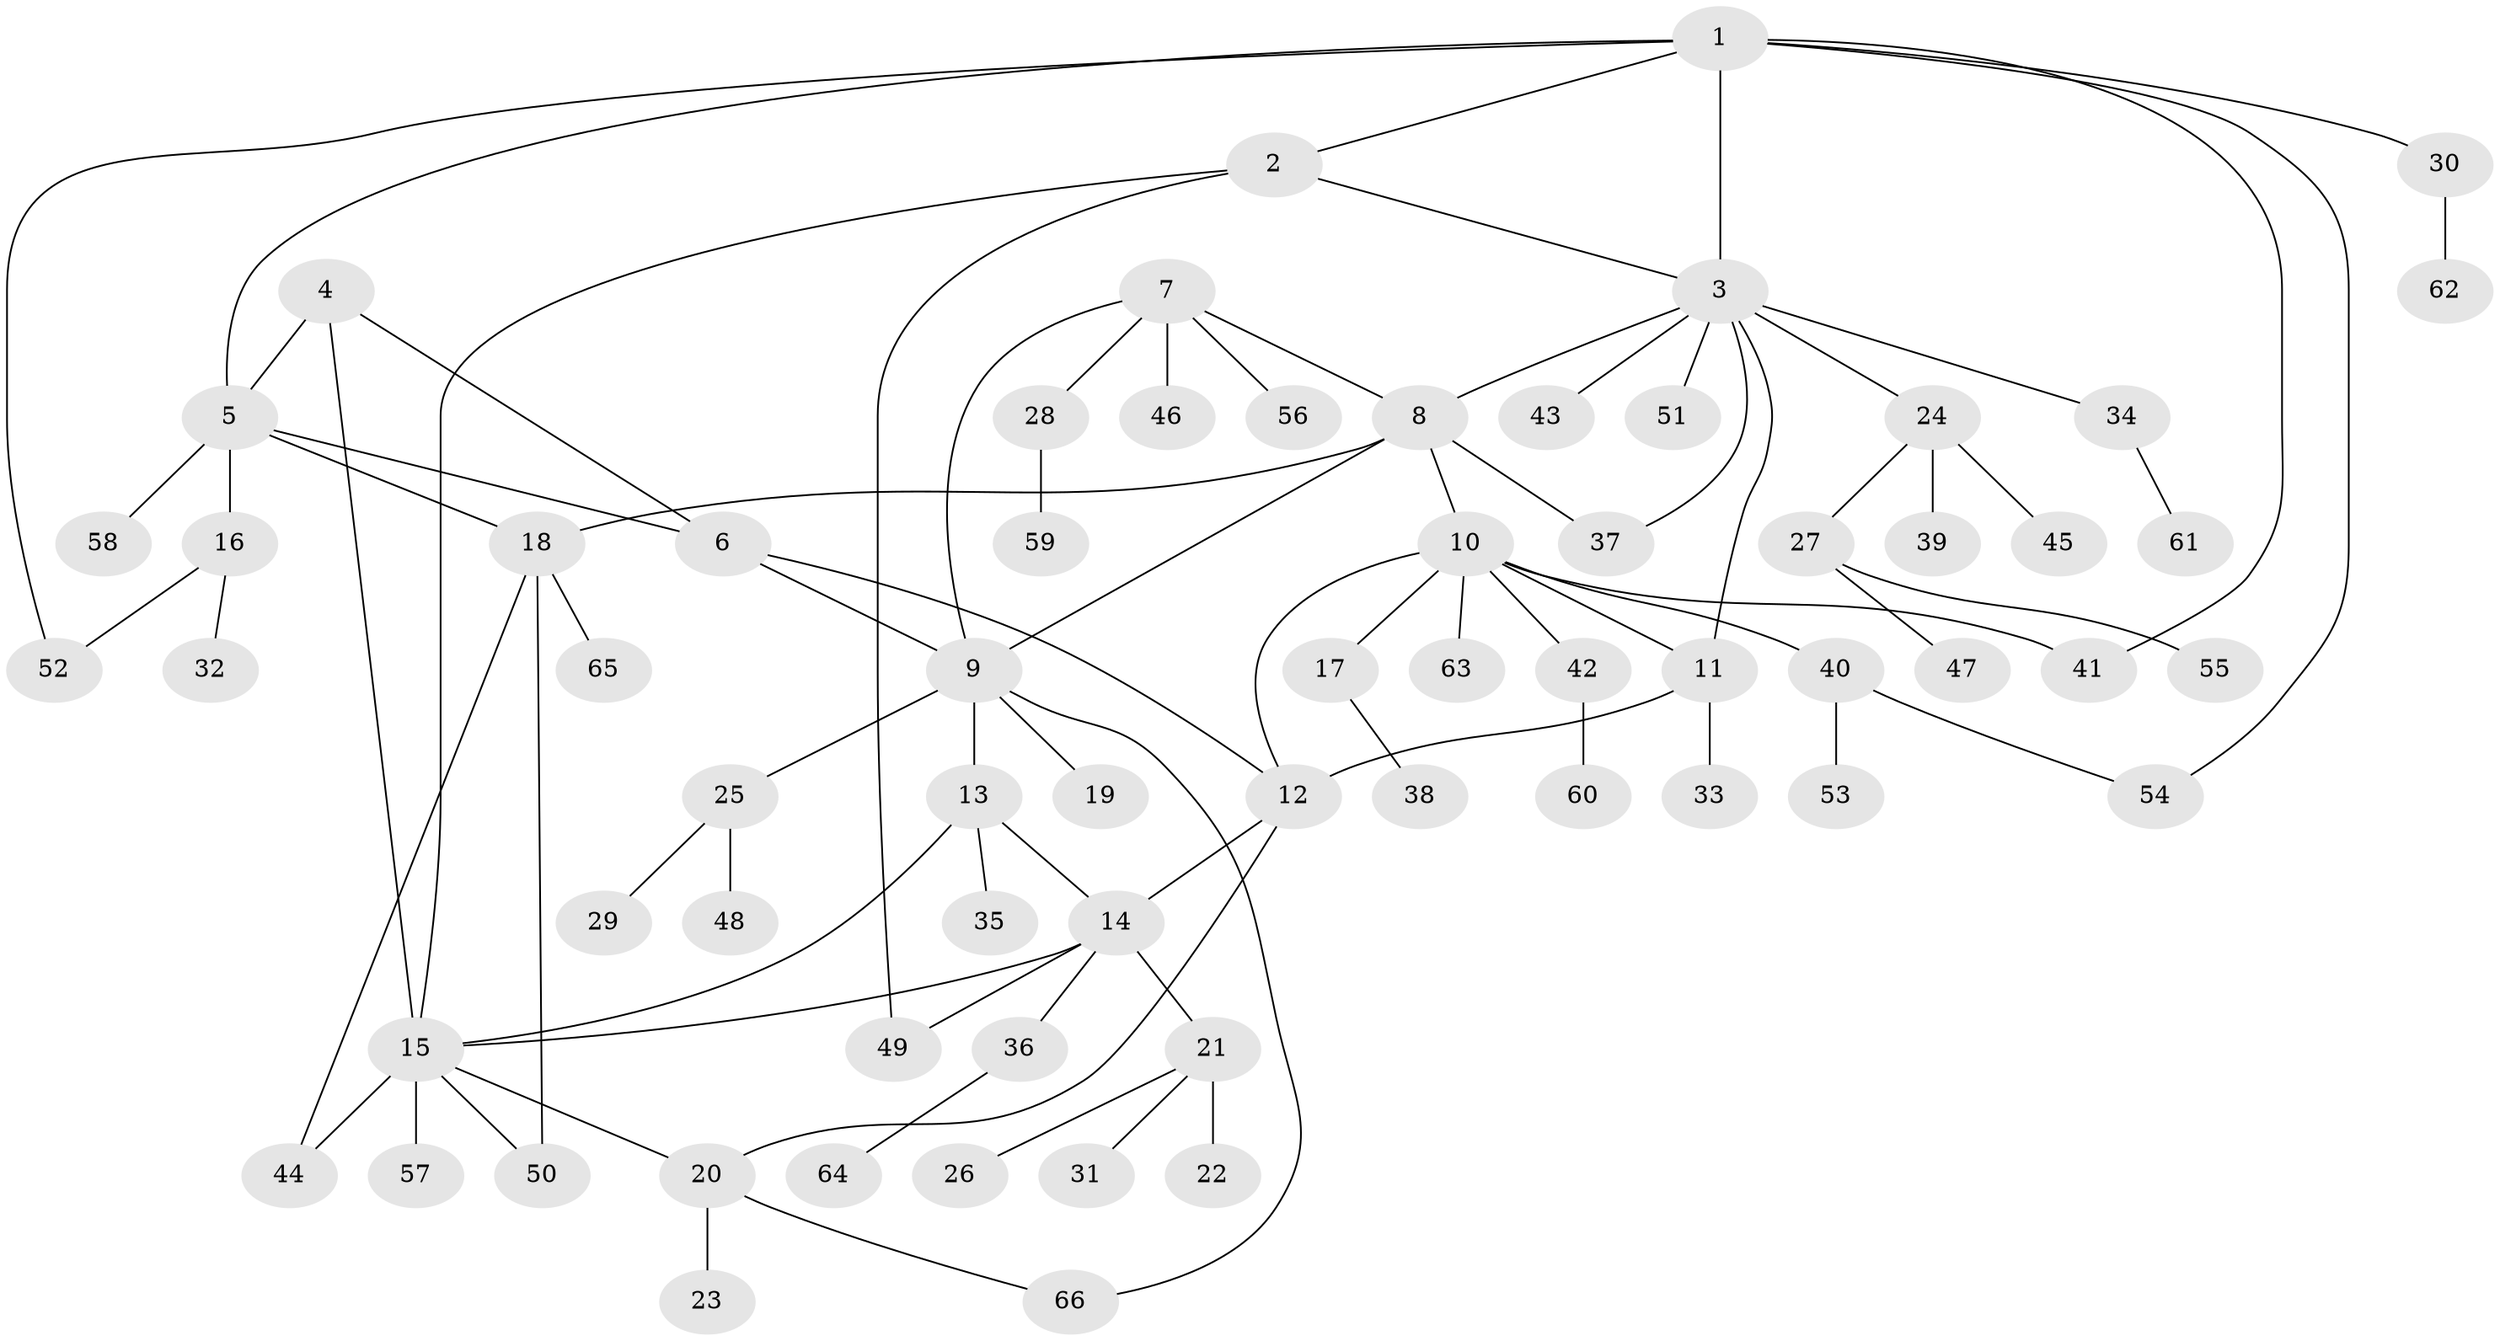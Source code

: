 // coarse degree distribution, {4: 0.1, 6: 0.15, 1: 0.45, 5: 0.15, 2: 0.1, 8: 0.05}
// Generated by graph-tools (version 1.1) at 2025/37/03/04/25 23:37:49]
// undirected, 66 vertices, 86 edges
graph export_dot {
  node [color=gray90,style=filled];
  1;
  2;
  3;
  4;
  5;
  6;
  7;
  8;
  9;
  10;
  11;
  12;
  13;
  14;
  15;
  16;
  17;
  18;
  19;
  20;
  21;
  22;
  23;
  24;
  25;
  26;
  27;
  28;
  29;
  30;
  31;
  32;
  33;
  34;
  35;
  36;
  37;
  38;
  39;
  40;
  41;
  42;
  43;
  44;
  45;
  46;
  47;
  48;
  49;
  50;
  51;
  52;
  53;
  54;
  55;
  56;
  57;
  58;
  59;
  60;
  61;
  62;
  63;
  64;
  65;
  66;
  1 -- 2;
  1 -- 3;
  1 -- 5;
  1 -- 30;
  1 -- 41;
  1 -- 52;
  1 -- 54;
  2 -- 3;
  2 -- 15;
  2 -- 49;
  3 -- 8;
  3 -- 11;
  3 -- 24;
  3 -- 34;
  3 -- 37;
  3 -- 43;
  3 -- 51;
  4 -- 5;
  4 -- 6;
  4 -- 15;
  5 -- 6;
  5 -- 16;
  5 -- 18;
  5 -- 58;
  6 -- 9;
  6 -- 12;
  7 -- 8;
  7 -- 9;
  7 -- 28;
  7 -- 46;
  7 -- 56;
  8 -- 9;
  8 -- 10;
  8 -- 18;
  8 -- 37;
  9 -- 13;
  9 -- 19;
  9 -- 25;
  9 -- 66;
  10 -- 11;
  10 -- 12;
  10 -- 17;
  10 -- 40;
  10 -- 41;
  10 -- 42;
  10 -- 63;
  11 -- 12;
  11 -- 33;
  12 -- 14;
  12 -- 20;
  13 -- 14;
  13 -- 15;
  13 -- 35;
  14 -- 15;
  14 -- 21;
  14 -- 36;
  14 -- 49;
  15 -- 20;
  15 -- 44;
  15 -- 50;
  15 -- 57;
  16 -- 32;
  16 -- 52;
  17 -- 38;
  18 -- 44;
  18 -- 50;
  18 -- 65;
  20 -- 23;
  20 -- 66;
  21 -- 22;
  21 -- 26;
  21 -- 31;
  24 -- 27;
  24 -- 39;
  24 -- 45;
  25 -- 29;
  25 -- 48;
  27 -- 47;
  27 -- 55;
  28 -- 59;
  30 -- 62;
  34 -- 61;
  36 -- 64;
  40 -- 53;
  40 -- 54;
  42 -- 60;
}
